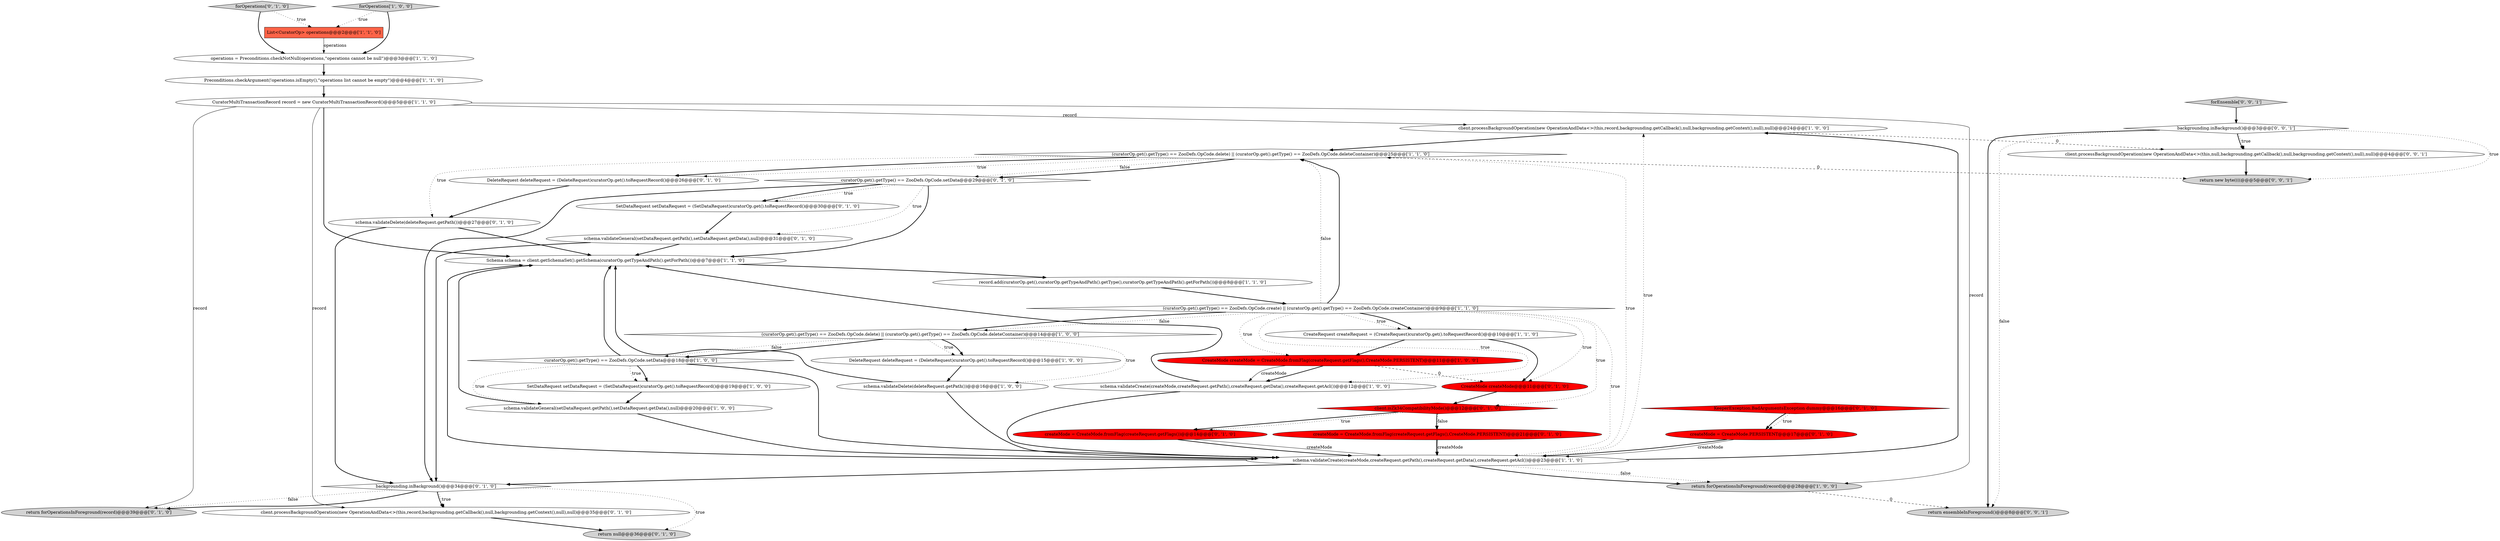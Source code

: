 digraph {
11 [style = filled, label = "client.processBackgroundOperation(new OperationAndData<>(this,record,backgrounding.getCallback(),null,backgrounding.getContext(),null),null)@@@24@@@['1', '0', '0']", fillcolor = white, shape = ellipse image = "AAA0AAABBB1BBB"];
19 [style = filled, label = "Schema schema = client.getSchemaSet().getSchema(curatorOp.getTypeAndPath().getForPath())@@@7@@@['1', '1', '0']", fillcolor = white, shape = ellipse image = "AAA0AAABBB1BBB"];
18 [style = filled, label = "record.add(curatorOp.get(),curatorOp.getTypeAndPath().getType(),curatorOp.getTypeAndPath().getForPath())@@@8@@@['1', '1', '0']", fillcolor = white, shape = ellipse image = "AAA0AAABBB1BBB"];
5 [style = filled, label = "curatorOp.get().getType() == ZooDefs.OpCode.setData@@@18@@@['1', '0', '0']", fillcolor = white, shape = diamond image = "AAA0AAABBB1BBB"];
40 [style = filled, label = "return new byte((((@@@5@@@['0', '0', '1']", fillcolor = lightgray, shape = ellipse image = "AAA0AAABBB3BBB"];
41 [style = filled, label = "client.processBackgroundOperation(new OperationAndData<>(this,null,backgrounding.getCallback(),null,backgrounding.getContext(),null),null)@@@4@@@['0', '0', '1']", fillcolor = white, shape = ellipse image = "AAA0AAABBB3BBB"];
21 [style = filled, label = "schema.validateGeneral(setDataRequest.getPath(),setDataRequest.getData(),null)@@@31@@@['0', '1', '0']", fillcolor = white, shape = ellipse image = "AAA0AAABBB2BBB"];
15 [style = filled, label = "CuratorMultiTransactionRecord record = new CuratorMultiTransactionRecord()@@@5@@@['1', '1', '0']", fillcolor = white, shape = ellipse image = "AAA0AAABBB1BBB"];
31 [style = filled, label = "createMode = CreateMode.fromFlag(createRequest.getFlags(),CreateMode.PERSISTENT)@@@21@@@['0', '1', '0']", fillcolor = red, shape = ellipse image = "AAA1AAABBB2BBB"];
0 [style = filled, label = "schema.validateCreate(createMode,createRequest.getPath(),createRequest.getData(),createRequest.getAcl())@@@23@@@['1', '1', '0']", fillcolor = white, shape = ellipse image = "AAA0AAABBB1BBB"];
4 [style = filled, label = "schema.validateDelete(deleteRequest.getPath())@@@16@@@['1', '0', '0']", fillcolor = white, shape = ellipse image = "AAA0AAABBB1BBB"];
33 [style = filled, label = "SetDataRequest setDataRequest = (SetDataRequest)curatorOp.get().toRequestRecord()@@@30@@@['0', '1', '0']", fillcolor = white, shape = ellipse image = "AAA0AAABBB2BBB"];
30 [style = filled, label = "return forOperationsInForeground(record)@@@39@@@['0', '1', '0']", fillcolor = lightgray, shape = ellipse image = "AAA0AAABBB2BBB"];
34 [style = filled, label = "createMode = CreateMode.PERSISTENT@@@17@@@['0', '1', '0']", fillcolor = red, shape = ellipse image = "AAA1AAABBB2BBB"];
35 [style = filled, label = "forOperations['0', '1', '0']", fillcolor = lightgray, shape = diamond image = "AAA0AAABBB2BBB"];
3 [style = filled, label = "DeleteRequest deleteRequest = (DeleteRequest)curatorOp.get().toRequestRecord()@@@15@@@['1', '0', '0']", fillcolor = white, shape = ellipse image = "AAA0AAABBB1BBB"];
6 [style = filled, label = "(curatorOp.get().getType() == ZooDefs.OpCode.create) || (curatorOp.get().getType() == ZooDefs.OpCode.createContainer)@@@9@@@['1', '1', '0']", fillcolor = white, shape = diamond image = "AAA0AAABBB1BBB"];
27 [style = filled, label = "client.processBackgroundOperation(new OperationAndData<>(this,record,backgrounding.getCallback(),null,backgrounding.getContext(),null),null)@@@35@@@['0', '1', '0']", fillcolor = white, shape = ellipse image = "AAA0AAABBB2BBB"];
36 [style = filled, label = "client.isZk34CompatibilityMode()@@@12@@@['0', '1', '0']", fillcolor = red, shape = diamond image = "AAA1AAABBB2BBB"];
10 [style = filled, label = "schema.validateGeneral(setDataRequest.getPath(),setDataRequest.getData(),null)@@@20@@@['1', '0', '0']", fillcolor = white, shape = ellipse image = "AAA0AAABBB1BBB"];
23 [style = filled, label = "KeeperException.BadArgumentsException dummy@@@16@@@['0', '1', '0']", fillcolor = red, shape = diamond image = "AAA1AAABBB2BBB"];
32 [style = filled, label = "CreateMode createMode@@@11@@@['0', '1', '0']", fillcolor = red, shape = ellipse image = "AAA1AAABBB2BBB"];
26 [style = filled, label = "backgrounding.inBackground()@@@34@@@['0', '1', '0']", fillcolor = white, shape = diamond image = "AAA0AAABBB2BBB"];
38 [style = filled, label = "return ensembleInForeground()@@@8@@@['0', '0', '1']", fillcolor = lightgray, shape = ellipse image = "AAA0AAABBB3BBB"];
25 [style = filled, label = "schema.validateDelete(deleteRequest.getPath())@@@27@@@['0', '1', '0']", fillcolor = white, shape = ellipse image = "AAA0AAABBB2BBB"];
12 [style = filled, label = "List<CuratorOp> operations@@@2@@@['1', '1', '0']", fillcolor = tomato, shape = box image = "AAA0AAABBB1BBB"];
17 [style = filled, label = "return forOperationsInForeground(record)@@@28@@@['1', '0', '0']", fillcolor = lightgray, shape = ellipse image = "AAA0AAABBB1BBB"];
22 [style = filled, label = "return null@@@36@@@['0', '1', '0']", fillcolor = lightgray, shape = ellipse image = "AAA0AAABBB2BBB"];
7 [style = filled, label = "CreateRequest createRequest = (CreateRequest)curatorOp.get().toRequestRecord()@@@10@@@['1', '1', '0']", fillcolor = white, shape = ellipse image = "AAA0AAABBB1BBB"];
2 [style = filled, label = "forOperations['1', '0', '0']", fillcolor = lightgray, shape = diamond image = "AAA0AAABBB1BBB"];
8 [style = filled, label = "operations = Preconditions.checkNotNull(operations,\"operations cannot be null\")@@@3@@@['1', '1', '0']", fillcolor = white, shape = ellipse image = "AAA0AAABBB1BBB"];
14 [style = filled, label = "CreateMode createMode = CreateMode.fromFlag(createRequest.getFlags(),CreateMode.PERSISTENT)@@@11@@@['1', '0', '0']", fillcolor = red, shape = ellipse image = "AAA1AAABBB1BBB"];
29 [style = filled, label = "DeleteRequest deleteRequest = (DeleteRequest)curatorOp.get().toRequestRecord()@@@26@@@['0', '1', '0']", fillcolor = white, shape = ellipse image = "AAA0AAABBB2BBB"];
39 [style = filled, label = "backgrounding.inBackground()@@@3@@@['0', '0', '1']", fillcolor = white, shape = diamond image = "AAA0AAABBB3BBB"];
16 [style = filled, label = "(curatorOp.get().getType() == ZooDefs.OpCode.delete) || (curatorOp.get().getType() == ZooDefs.OpCode.deleteContainer)@@@25@@@['1', '1', '0']", fillcolor = white, shape = diamond image = "AAA0AAABBB1BBB"];
24 [style = filled, label = "curatorOp.get().getType() == ZooDefs.OpCode.setData@@@29@@@['0', '1', '0']", fillcolor = white, shape = diamond image = "AAA0AAABBB2BBB"];
20 [style = filled, label = "SetDataRequest setDataRequest = (SetDataRequest)curatorOp.get().toRequestRecord()@@@19@@@['1', '0', '0']", fillcolor = white, shape = ellipse image = "AAA0AAABBB1BBB"];
28 [style = filled, label = "createMode = CreateMode.fromFlag(createRequest.getFlags())@@@14@@@['0', '1', '0']", fillcolor = red, shape = ellipse image = "AAA1AAABBB2BBB"];
13 [style = filled, label = "(curatorOp.get().getType() == ZooDefs.OpCode.delete) || (curatorOp.get().getType() == ZooDefs.OpCode.deleteContainer)@@@14@@@['1', '0', '0']", fillcolor = white, shape = diamond image = "AAA0AAABBB1BBB"];
9 [style = filled, label = "schema.validateCreate(createMode,createRequest.getPath(),createRequest.getData(),createRequest.getAcl())@@@12@@@['1', '0', '0']", fillcolor = white, shape = ellipse image = "AAA0AAABBB1BBB"];
37 [style = filled, label = "forEnsemble['0', '0', '1']", fillcolor = lightgray, shape = diamond image = "AAA0AAABBB3BBB"];
1 [style = filled, label = "Preconditions.checkArgument(!operations.isEmpty(),\"operations list cannot be empty\")@@@4@@@['1', '1', '0']", fillcolor = white, shape = ellipse image = "AAA0AAABBB1BBB"];
6->13 [style = dotted, label="false"];
7->32 [style = bold, label=""];
28->0 [style = solid, label="createMode"];
5->20 [style = bold, label=""];
10->19 [style = bold, label=""];
36->28 [style = bold, label=""];
24->33 [style = dotted, label="true"];
6->32 [style = dotted, label="true"];
26->22 [style = dotted, label="true"];
35->12 [style = dotted, label="true"];
3->4 [style = bold, label=""];
7->14 [style = bold, label=""];
15->11 [style = solid, label="record"];
8->1 [style = bold, label=""];
28->0 [style = bold, label=""];
21->26 [style = bold, label=""];
5->0 [style = bold, label=""];
25->19 [style = bold, label=""];
35->8 [style = bold, label=""];
39->38 [style = bold, label=""];
14->9 [style = bold, label=""];
6->0 [style = dotted, label="true"];
24->21 [style = dotted, label="true"];
0->11 [style = dotted, label="true"];
13->4 [style = dotted, label="true"];
11->16 [style = bold, label=""];
31->0 [style = solid, label="createMode"];
19->18 [style = bold, label=""];
24->19 [style = bold, label=""];
21->19 [style = bold, label=""];
13->3 [style = dotted, label="true"];
6->16 [style = dotted, label="false"];
0->19 [style = bold, label=""];
0->17 [style = bold, label=""];
16->29 [style = bold, label=""];
36->31 [style = bold, label=""];
4->19 [style = bold, label=""];
13->5 [style = dotted, label="false"];
36->31 [style = dotted, label="false"];
27->22 [style = bold, label=""];
34->0 [style = bold, label=""];
4->0 [style = bold, label=""];
26->27 [style = bold, label=""];
6->14 [style = dotted, label="true"];
10->0 [style = bold, label=""];
25->26 [style = bold, label=""];
2->12 [style = dotted, label="true"];
13->5 [style = bold, label=""];
6->7 [style = dotted, label="true"];
32->36 [style = bold, label=""];
39->40 [style = dotted, label="true"];
39->41 [style = bold, label=""];
6->7 [style = bold, label=""];
16->25 [style = dotted, label="true"];
16->40 [style = dashed, label="0"];
15->17 [style = solid, label="record"];
16->24 [style = dotted, label="false"];
5->10 [style = dotted, label="true"];
31->0 [style = bold, label=""];
16->24 [style = bold, label=""];
26->27 [style = dotted, label="true"];
12->8 [style = solid, label="operations"];
0->11 [style = bold, label=""];
0->17 [style = dotted, label="false"];
15->19 [style = bold, label=""];
36->28 [style = dotted, label="true"];
17->38 [style = dashed, label="0"];
5->19 [style = bold, label=""];
24->33 [style = bold, label=""];
24->26 [style = bold, label=""];
14->32 [style = dashed, label="0"];
41->40 [style = bold, label=""];
18->6 [style = bold, label=""];
6->9 [style = dotted, label="true"];
6->13 [style = bold, label=""];
9->19 [style = bold, label=""];
0->16 [style = dotted, label="true"];
16->29 [style = dotted, label="true"];
37->39 [style = bold, label=""];
39->38 [style = dotted, label="false"];
0->26 [style = bold, label=""];
9->0 [style = bold, label=""];
6->36 [style = dotted, label="true"];
14->9 [style = solid, label="createMode"];
1->15 [style = bold, label=""];
15->27 [style = solid, label="record"];
29->25 [style = bold, label=""];
20->10 [style = bold, label=""];
26->30 [style = bold, label=""];
26->30 [style = dotted, label="false"];
13->3 [style = bold, label=""];
6->16 [style = bold, label=""];
39->41 [style = dotted, label="true"];
11->41 [style = dashed, label="0"];
23->34 [style = bold, label=""];
15->30 [style = solid, label="record"];
5->20 [style = dotted, label="true"];
34->0 [style = solid, label="createMode"];
33->21 [style = bold, label=""];
23->34 [style = dotted, label="true"];
2->8 [style = bold, label=""];
}
